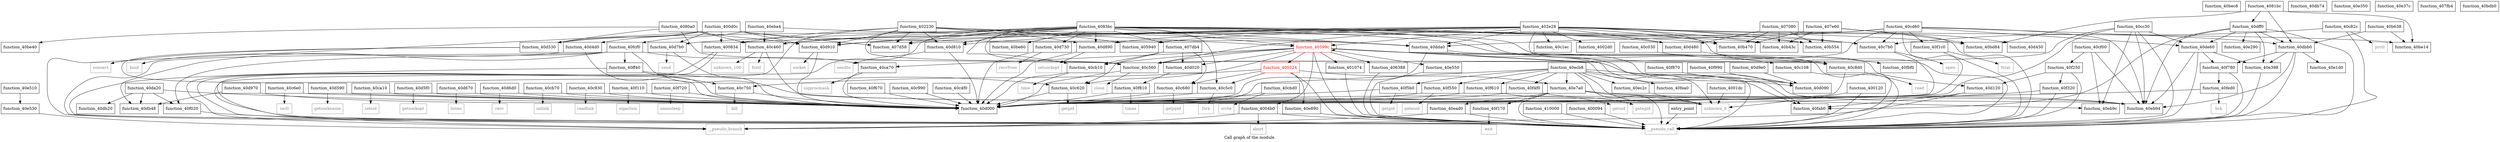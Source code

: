 digraph "Call graph of the module." {
  label="Call graph of the module.";
  node [shape=record];

  Node_function_40bec8 [label="{function_40bec8}"];
  Node_function_40cbd0 [label="{function_40cbd0}"];
  Node_function_40db48 [label="{function_40db48}"];
  Node_function_40be60 [label="{function_40be60}"];
  Node_function_40c030 [label="{function_40c030}"];
  Node_function_40c108 [label="{function_40c108}"];
  Node_function_40cc30 [label="{function_40cc30}"];
  Node_function_40da20 [label="{function_40da20}"];
  Node_function_40c1ec [label="{function_40c1ec}"];
  Node_function_40c460 [label="{function_40c460}"];
  Node_function_40c4f0 [label="{function_40c4f0}"];
  Node_function_40db20 [label="{function_40db20}"];
  Node_function_40c560 [label="{function_40c560}"];
  Node_function_40c5c0 [label="{function_40c5c0}"];
  Node_function_40c620 [label="{function_40c620}"];
  Node_function_40d970 [label="{function_40d970}"];
  Node_function_40c680 [label="{function_40c680}"];
  Node_function_40d4d0 [label="{function_40d4d0}"];
  Node_function_40cd60 [label="{function_40cd60}"];
  Node_function_40d7b0 [label="{function_40d7b0}"];
  Node_function_40cf00 [label="{function_40cf00}"];
  Node_function_40d530 [label="{function_40d530}"];
  Node_function_40c6e0 [label="{function_40c6e0}"];
  Node_function_40d590 [label="{function_40d590}"];
  Node_function_40c990 [label="{function_40c990}"];
  Node_function_40d000 [label="{function_40d000}"];
  Node_function_40d020 [label="{function_40d020}"];
  Node_function_40d810 [label="{function_40d810}"];
  Node_function_40d090 [label="{function_40d090}"];
  Node_function_40d9e0 [label="{function_40d9e0}"];
  Node_function_40c750 [label="{function_40c750}"];
  Node_function_40ca10 [label="{function_40ca10}"];
  Node_function_40d5f0 [label="{function_40d5f0}"];
  Node_function_40d120 [label="{function_40d120}"];
  Node_function_40ca70 [label="{function_40ca70}"];
  Node_function_40db74 [label="{function_40db74}"];
  Node_function_40c7b0 [label="{function_40c7b0}"];
  Node_function_40d670 [label="{function_40d670}"];
  Node_function_40cb10 [label="{function_40cb10}"];
  Node_function_40d6d0 [label="{function_40d6d0}"];
  Node_function_40c82c [label="{function_40c82c}"];
  Node_function_40cb70 [label="{function_40cb70}"];
  Node_function_40c8d0 [label="{function_40c8d0}"];
  Node_function_40c930 [label="{function_40c930}"];
  Node_function_40d730 [label="{function_40d730}"];
  Node_function_40d890 [label="{function_40d890}"];
  Node_function_40d450 [label="{function_40d450}"];
  Node_function_40d480 [label="{function_40d480}"];
  Node_function_40d910 [label="{function_40d910}"];
  Node_function_40e350 [label="{function_40e350}"];
  Node_function_40e37c [label="{function_40e37c}"];
  Node_function_40e398 [label="{function_40e398}"];
  Node_function_40e510 [label="{function_40e510}"];
  Node_function_40e530 [label="{function_40e530}"];
  Node_function_40e550 [label="{function_40e550}"];
  Node_fork [color="gray50", fontcolor="gray50", label="{fork}"];
  Node_getpid [color="gray50", fontcolor="gray50", label="{getpid}"];
  Node_function_40dbb0 [label="{function_40dbb0}"];
  Node_function_40dda0 [label="{function_40dda0}"];
  Node_function_40de60 [label="{function_40de60}"];
  Node_function_40dff0 [label="{function_40dff0}"];
  Node_function_40e1d0 [label="{function_40e1d0}"];
  Node_function_40e290 [label="{function_40e290}"];
  Node_geteuid [color="gray50", fontcolor="gray50", label="{geteuid}"];
  Node_getgid [color="gray50", fontcolor="gray50", label="{getgid}"];
  Node_getuid [color="gray50", fontcolor="gray50", label="{getuid}"];
  Node_nanosleep [color="gray50", fontcolor="gray50", label="{nanosleep}"];
  Node_times [color="gray50", fontcolor="gray50", label="{times}"];
  Node_brk [color="gray50", fontcolor="gray50", label="{brk}"];
  Node_abort [color="gray50", fontcolor="gray50", label="{abort}"];
  Node_function_40e7a0 [label="{function_40e7a0}"];
  Node_function_40e890 [label="{function_40e890}"];
  Node_function_40ead0 [label="{function_40ead0}"];
  Node_function_40eb94 [label="{function_40eb94}"];
  Node_function_40eb9c [label="{function_40eb9c}"];
  Node_function_40eba4 [label="{function_40eba4}"];
  Node_function_40ec2c [label="{function_40ec2c}"];
  Node_function_40ecb8 [label="{function_40ecb8}"];
  Node_function_40f020 [label="{function_40f020}"];
  Node_function_40f110 [label="{function_40f110}"];
  Node_function_40f170 [label="{function_40f170}"];
  Node_function_40f1c0 [label="{function_40f1c0}"];
  Node_function_40f250 [label="{function_40f250}"];
  Node_function_40f320 [label="{function_40f320}"];
  Node_function_40f4f0 [label="{function_40f4f0}"];
  Node_function_40f550 [label="{function_40f550}"];
  Node_function_40f5b0 [label="{function_40f5b0}"];
  Node_function_40f610 [label="{function_40f610}"];
  Node_function_40f670 [label="{function_40f670}"];
  Node_function_40f720 [label="{function_40f720}"];
  Node_function_40f780 [label="{function_40f780}"];
  Node_function_40f810 [label="{function_40f810}"];
  Node_function_40f870 [label="{function_40f870}"];
  Node_function_40f990 [label="{function_40f990}"];
  Node_function_40fab0 [label="{function_40fab0}"];
  Node_function_40fbf0 [label="{function_40fbf0}"];
  Node_function_40fcf0 [label="{function_40fcf0}"];
  Node_function_40fea0 [label="{function_40fea0}"];
  Node_function_40fed0 [label="{function_40fed0}"];
  Node_function_40ff40 [label="{function_40ff40}"];
  Node_function_410000 [label="{function_410000}"];
  Node_unknown_0 [color="gray50", fontcolor="gray50", label="{unknown_0}"];
  Node_unknown_100 [color="gray50", fontcolor="gray50", label="{unknown_100}"];
  Node_fcntl [color="gray50", fontcolor="gray50", label="{fcntl}"];
  Node_close [color="gray50", fontcolor="gray50", label="{close}"];
  Node_getppid [color="gray50", fontcolor="gray50", label="{getppid}"];
  Node_ioctl [color="gray50", fontcolor="gray50", label="{ioctl}"];
  Node_kill [color="gray50", fontcolor="gray50", label="{kill}"];
  Node_open [color="gray50", fontcolor="gray50", label="{open}"];
  Node_prctl [color="gray50", fontcolor="gray50", label="{prctl}"];
  Node_read [color="gray50", fontcolor="gray50", label="{read}"];
  Node_readlink [color="gray50", fontcolor="gray50", label="{readlink}"];
  Node_setsid [color="gray50", fontcolor="gray50", label="{setsid}"];
  Node_sigprocmask [color="gray50", fontcolor="gray50", label="{sigprocmask}"];
  Node_time [color="gray50", fontcolor="gray50", label="{time}"];
  Node_unlink [color="gray50", fontcolor="gray50", label="{unlink}"];
  Node_write [color="gray50", fontcolor="gray50", label="{write}"];
  Node_bind [color="gray50", fontcolor="gray50", label="{bind}"];
  Node_connect [color="gray50", fontcolor="gray50", label="{connect}"];
  Node_getsockname [color="gray50", fontcolor="gray50", label="{getsockname}"];
  Node_getsockopt [color="gray50", fontcolor="gray50", label="{getsockopt}"];
  Node_listen [color="gray50", fontcolor="gray50", label="{listen}"];
  Node_recv [color="gray50", fontcolor="gray50", label="{recv}"];
  Node_recvfrom [color="gray50", fontcolor="gray50", label="{recvfrom}"];
  Node_send [color="gray50", fontcolor="gray50", label="{send}"];
  Node_sendto [color="gray50", fontcolor="gray50", label="{sendto}"];
  Node_setsockopt [color="gray50", fontcolor="gray50", label="{setsockopt}"];
  Node_socket [color="gray50", fontcolor="gray50", label="{socket}"];
  Node_sigaction [color="gray50", fontcolor="gray50", label="{sigaction}"];
  Node_exit [color="gray50", fontcolor="gray50", label="{exit}"];
  Node_fstat [color="gray50", fontcolor="gray50", label="{fstat}"];
  Node_getegid [color="gray50", fontcolor="gray50", label="{getegid}"];
  Node___pseudo_call [color="gray50", fontcolor="gray50", label="{__pseudo_call}"];
  Node___pseudo_branch [color="gray50", fontcolor="gray50", label="{__pseudo_branch}"];
  Node_function_400094 [label="{function_400094}"];
  Node_function_400120 [label="{function_400120}"];
  Node_function_4001dc [label="{function_4001dc}"];
  Node_entry_point [label="{entry_point}"];
  Node_function_4002d0 [label="{function_4002d0}"];
  Node_function_400324 [color="red", fontcolor="red", label="{function_400324}"];
  Node_function_4004b0 [label="{function_4004b0}"];
  Node_function_407080 [label="{function_407080}"];
  Node_function_400834 [label="{function_400834}"];
  Node_function_400d0c [label="{function_400d0c}"];
  Node_function_401074 [label="{function_401074}"];
  Node_function_402230 [label="{function_402230}"];
  Node_function_402e28 [label="{function_402e28}"];
  Node_function_405940 [label="{function_405940}"];
  Node_function_40599c [color="red", fontcolor="red", label="{function_40599c}"];
  Node_function_406388 [label="{function_406388}"];
  Node_function_407d58 [label="{function_407d58}"];
  Node_function_407db4 [label="{function_407db4}"];
  Node_function_407e60 [label="{function_407e60}"];
  Node_function_407fb4 [label="{function_407fb4}"];
  Node_function_4080a0 [label="{function_4080a0}"];
  Node_function_4081bc [label="{function_4081bc}"];
  Node_function_4083bc [label="{function_4083bc}"];
  Node_function_40b43c [label="{function_40b43c}"];
  Node_function_40b470 [label="{function_40b470}"];
  Node_function_40b554 [label="{function_40b554}"];
  Node_function_40b638 [label="{function_40b638}"];
  Node_function_40bd84 [label="{function_40bd84}"];
  Node_function_40bdb0 [label="{function_40bdb0}"];
  Node_function_40be14 [label="{function_40be14}"];
  Node_function_40be40 [label="{function_40be40}"];
  Node_function_40cbd0 -> Node_function_40d000;
  Node_function_40cbd0 -> Node_write;
  Node_function_40c030 -> Node_function_40c8d0;
  Node_function_40c108 -> Node___pseudo_call;
  Node_function_40cc30 -> Node_function_40c560;
  Node_function_40cc30 -> Node_function_40d000;
  Node_function_40cc30 -> Node_function_40de60;
  Node_function_40cc30 -> Node_function_40eb94;
  Node_function_40cc30 -> Node_function_40eb9c;
  Node_function_40cc30 -> Node___pseudo_call;
  Node_function_40da20 -> Node_function_40db48;
  Node_function_40da20 -> Node_function_40db20;
  Node_function_40da20 -> Node_function_40d000;
  Node_function_40da20 -> Node_function_40f020;
  Node_function_40c460 -> Node_unknown_0;
  Node_function_40c460 -> Node_unknown_100;
  Node_function_40c460 -> Node_fcntl;
  Node_function_40c4f0 -> Node_function_40d000;
  Node_function_40c560 -> Node_function_40d000;
  Node_function_40c560 -> Node_close;
  Node_function_40c5c0 -> Node_function_40d000;
  Node_function_40c5c0 -> Node_fork;
  Node_function_40c620 -> Node_function_40d000;
  Node_function_40c620 -> Node_getpid;
  Node_function_40d970 -> Node_function_40db48;
  Node_function_40d970 -> Node_function_40d000;
  Node_function_40c680 -> Node_function_40d000;
  Node_function_40c680 -> Node_getppid;
  Node_function_40d4d0 -> Node_function_40d000;
  Node_function_40d4d0 -> Node_bind;
  Node_function_40cd60 -> Node_function_40c460;
  Node_function_40cd60 -> Node_function_40c560;
  Node_function_40cd60 -> Node_function_40d000;
  Node_function_40cd60 -> Node_function_40c7b0;
  Node_function_40cd60 -> Node_function_40dbb0;
  Node_function_40cd60 -> Node_function_40dda0;
  Node_function_40cd60 -> Node_function_40de60;
  Node_function_40cd60 -> Node_function_40eb94;
  Node_function_40cd60 -> Node_function_40f1c0;
  Node_function_40d7b0 -> Node_function_40d000;
  Node_function_40d7b0 -> Node_send;
  Node_function_40cf00 -> Node_function_40eb94;
  Node_function_40cf00 -> Node_function_40eb9c;
  Node_function_40cf00 -> Node_function_40f250;
  Node_function_40d530 -> Node_function_40d000;
  Node_function_40d530 -> Node_connect;
  Node_function_40c6e0 -> Node_function_40d000;
  Node_function_40c6e0 -> Node_ioctl;
  Node_function_40d590 -> Node_function_40d000;
  Node_function_40d590 -> Node_getsockname;
  Node_function_40c990 -> Node_function_40d000;
  Node_function_40d020 -> Node_function_40f810;
  Node_function_40d810 -> Node_function_40d000;
  Node_function_40d810 -> Node_sendto;
  Node_function_40d9e0 -> Node_function_40d090;
  Node_function_40c750 -> Node_function_40d000;
  Node_function_40c750 -> Node_kill;
  Node_function_40ca10 -> Node_function_40d000;
  Node_function_40ca10 -> Node_setsid;
  Node_function_40d5f0 -> Node_function_40d000;
  Node_function_40d5f0 -> Node_getsockopt;
  Node_function_40d120 -> Node_function_40fab0;
  Node_function_40d120 -> Node___pseudo_branch;
  Node_function_40ca70 -> Node_function_40d000;
  Node_function_40ca70 -> Node_sigprocmask;
  Node_function_40c7b0 -> Node_function_40d000;
  Node_function_40c7b0 -> Node_open;
  Node_function_40d670 -> Node_function_40d000;
  Node_function_40d670 -> Node_listen;
  Node_function_40cb10 -> Node_function_40d000;
  Node_function_40cb10 -> Node_time;
  Node_function_40d6d0 -> Node_function_40d000;
  Node_function_40d6d0 -> Node_recv;
  Node_function_40c82c -> Node_function_40c7b0;
  Node_function_40c82c -> Node_prctl;
  Node_function_40c82c -> Node___pseudo_call;
  Node_function_40cb70 -> Node_function_40d000;
  Node_function_40cb70 -> Node_unlink;
  Node_function_40c8d0 -> Node_function_40d000;
  Node_function_40c8d0 -> Node_read;
  Node_function_40c930 -> Node_function_40d000;
  Node_function_40c930 -> Node_readlink;
  Node_function_40d730 -> Node_function_40d000;
  Node_function_40d730 -> Node_recvfrom;
  Node_function_40d890 -> Node_function_40d000;
  Node_function_40d890 -> Node_setsockopt;
  Node_function_40d480 -> Node_function_40fbf0;
  Node_function_40d910 -> Node_function_40d000;
  Node_function_40d910 -> Node_socket;
  Node_function_40e398 -> Node___pseudo_call;
  Node_function_40e510 -> Node_function_40e530;
  Node_function_40e530 -> Node___pseudo_branch;
  Node_function_40e550 -> Node___pseudo_call;
  Node_function_40dbb0 -> Node_function_40e398;
  Node_function_40dbb0 -> Node_function_40e1d0;
  Node_function_40dbb0 -> Node_function_40eb94;
  Node_function_40dbb0 -> Node_function_40f780;
  Node_function_40dbb0 -> Node___pseudo_call;
  Node_function_40dda0 -> Node_function_40d000;
  Node_function_40dda0 -> Node_function_40d090;
  Node_function_40dda0 -> Node___pseudo_call;
  Node_function_40de60 -> Node_function_40e398;
  Node_function_40de60 -> Node_function_40eb94;
  Node_function_40de60 -> Node_function_40f780;
  Node_function_40de60 -> Node___pseudo_call;
  Node_function_40dff0 -> Node_function_40e398;
  Node_function_40dff0 -> Node_function_40dbb0;
  Node_function_40dff0 -> Node_function_40de60;
  Node_function_40dff0 -> Node_function_40e290;
  Node_function_40dff0 -> Node_function_40eb94;
  Node_function_40dff0 -> Node_function_40fab0;
  Node_function_40dff0 -> Node___pseudo_call;
  Node_function_40e7a0 -> Node_function_40ead0;
  Node_function_40e7a0 -> Node_function_40eb94;
  Node_function_40e7a0 -> Node_function_40eb9c;
  Node_function_40e7a0 -> Node_function_40f170;
  Node_function_40e7a0 -> Node_unknown_0;
  Node_function_40e7a0 -> Node___pseudo_call;
  Node_function_40e890 -> Node___pseudo_call;
  Node_function_40ead0 -> Node___pseudo_call;
  Node_function_40ead0 -> Node___pseudo_branch;
  Node_function_40eba4 -> Node_function_40c460;
  Node_function_40eba4 -> Node_function_40c7b0;
  Node_function_40eba4 -> Node_function_40fcf0;
  Node_function_40ec2c -> Node_unknown_0;
  Node_function_40ecb8 -> Node_function_40d000;
  Node_function_40ecb8 -> Node_function_40d090;
  Node_function_40ecb8 -> Node_function_40e7a0;
  Node_function_40ecb8 -> Node_function_40ec2c;
  Node_function_40ecb8 -> Node_function_40f4f0;
  Node_function_40ecb8 -> Node_function_40f550;
  Node_function_40ecb8 -> Node_function_40f5b0;
  Node_function_40ecb8 -> Node_function_40f610;
  Node_function_40ecb8 -> Node_function_40fab0;
  Node_function_40ecb8 -> Node_function_40fea0;
  Node_function_40ecb8 -> Node_unknown_0;
  Node_function_40ecb8 -> Node___pseudo_call;
  Node_function_40f020 -> Node___pseudo_call;
  Node_function_40f110 -> Node_function_40d000;
  Node_function_40f110 -> Node_sigaction;
  Node_function_40f170 -> Node_exit;
  Node_function_40f1c0 -> Node_fstat;
  Node_function_40f1c0 -> Node___pseudo_call;
  Node_function_40f250 -> Node_function_40d120;
  Node_function_40f250 -> Node_function_40f320;
  Node_function_40f250 -> Node___pseudo_call;
  Node_function_40f320 -> Node_function_40d000;
  Node_function_40f320 -> Node___pseudo_call;
  Node_function_40f4f0 -> Node_function_40d000;
  Node_function_40f4f0 -> Node_getegid;
  Node_function_40f550 -> Node_function_40d000;
  Node_function_40f550 -> Node_geteuid;
  Node_function_40f5b0 -> Node_function_40d000;
  Node_function_40f5b0 -> Node_getgid;
  Node_function_40f610 -> Node_function_40d000;
  Node_function_40f610 -> Node_getuid;
  Node_function_40f670 -> Node_function_40d000;
  Node_function_40f720 -> Node_function_40d000;
  Node_function_40f720 -> Node_nanosleep;
  Node_function_40f780 -> Node_function_40fed0;
  Node_function_40f780 -> Node___pseudo_call;
  Node_function_40f810 -> Node_function_40d000;
  Node_function_40f810 -> Node_times;
  Node_function_40f870 -> Node_function_40d090;
  Node_function_40f990 -> Node_function_40d090;
  Node_function_40fcf0 -> Node_function_40db48;
  Node_function_40fcf0 -> Node_function_40ca70;
  Node_function_40fcf0 -> Node_function_40eb94;
  Node_function_40fcf0 -> Node_function_40f020;
  Node_function_40fcf0 -> Node_function_40ff40;
  Node_function_40fcf0 -> Node___pseudo_call;
  Node_function_40fed0 -> Node_function_40d000;
  Node_function_40fed0 -> Node_brk;
  Node_function_40ff40 -> Node_function_40c620;
  Node_function_40ff40 -> Node_function_40c750;
  Node_function_40ff40 -> Node___pseudo_call;
  Node_function_410000 -> Node___pseudo_call;
  Node_function_400094 -> Node___pseudo_call;
  Node_function_400120 -> Node_unknown_0;
  Node_function_400120 -> Node___pseudo_call;
  Node_function_4001dc -> Node_unknown_0;
  Node_entry_point -> Node___pseudo_call;
  Node_function_400324 -> Node_function_40c5c0;
  Node_function_400324 -> Node_function_40c680;
  Node_function_400324 -> Node_function_40c750;
  Node_function_400324 -> Node_function_40e7a0;
  Node_function_400324 -> Node_function_40e890;
  Node_function_400324 -> Node___pseudo_call;
  Node_function_4004b0 -> Node_abort;
  Node_function_4004b0 -> Node___pseudo_call;
  Node_function_4004b0 -> Node___pseudo_branch;
  Node_function_407080 -> Node_function_40d480;
  Node_function_407080 -> Node___pseudo_call;
  Node_function_407080 -> Node_function_40b43c;
  Node_function_407080 -> Node_function_40b470;
  Node_function_407080 -> Node_function_40b554;
  Node_function_400834 -> Node___pseudo_call;
  Node_function_400834 -> Node___pseudo_branch;
  Node_function_400d0c -> Node_function_40d4d0;
  Node_function_400d0c -> Node_function_40d7b0;
  Node_function_400d0c -> Node_function_40d530;
  Node_function_400d0c -> Node_function_40d910;
  Node_function_400d0c -> Node_function_40dda0;
  Node_function_400d0c -> Node___pseudo_call;
  Node_function_400d0c -> Node_function_400834;
  Node_function_400d0c -> Node_function_407d58;
  Node_function_401074 -> Node___pseudo_call;
  Node_function_402230 -> Node_function_40c560;
  Node_function_402230 -> Node_function_40d810;
  Node_function_402230 -> Node_function_40d890;
  Node_function_402230 -> Node_function_40d910;
  Node_function_402230 -> Node_function_40dda0;
  Node_function_402230 -> Node___pseudo_call;
  Node_function_402230 -> Node_function_400834;
  Node_function_402230 -> Node_function_405940;
  Node_function_402230 -> Node_function_40599c;
  Node_function_402230 -> Node_function_407d58;
  Node_function_402e28 -> Node_function_40c1ec;
  Node_function_402e28 -> Node_function_40c560;
  Node_function_402e28 -> Node_function_40d810;
  Node_function_402e28 -> Node_function_40c7b0;
  Node_function_402e28 -> Node_function_40c8d0;
  Node_function_402e28 -> Node_function_40d890;
  Node_function_402e28 -> Node_function_40d480;
  Node_function_402e28 -> Node_function_40d910;
  Node_function_402e28 -> Node_function_40dda0;
  Node_function_402e28 -> Node___pseudo_call;
  Node_function_402e28 -> Node_function_4002d0;
  Node_function_402e28 -> Node_function_400834;
  Node_function_402e28 -> Node_function_405940;
  Node_function_402e28 -> Node_function_40599c;
  Node_function_402e28 -> Node_function_407d58;
  Node_function_402e28 -> Node_function_40b43c;
  Node_function_402e28 -> Node_function_40b470;
  Node_function_402e28 -> Node_function_40b554;
  Node_function_402e28 -> Node_function_40bd84;
  Node_function_402e28 -> Node_function_40be14;
  Node_function_40599c -> Node_function_40c560;
  Node_function_40599c -> Node_function_40c620;
  Node_function_40599c -> Node_function_40d020;
  Node_function_40599c -> Node_function_40ca70;
  Node_function_40599c -> Node_function_40cb10;
  Node_function_40599c -> Node_function_40c8d0;
  Node_function_40599c -> Node_function_40e550;
  Node_function_40599c -> Node_function_40eb94;
  Node_function_40599c -> Node_function_40fab0;
  Node_function_40599c -> Node_unknown_0;
  Node_function_40599c -> Node___pseudo_call;
  Node_function_40599c -> Node_function_400324;
  Node_function_40599c -> Node_function_4004b0;
  Node_function_40599c -> Node_function_401074;
  Node_function_40599c -> Node_function_40599c;
  Node_function_40599c -> Node_function_406388;
  Node_function_406388 -> Node___pseudo_call;
  Node_function_407db4 -> Node_function_40c620;
  Node_function_407db4 -> Node_function_40c680;
  Node_function_407db4 -> Node_function_40d020;
  Node_function_407db4 -> Node_function_40cb10;
  Node_function_407e60 -> Node_function_40d450;
  Node_function_407e60 -> Node_function_40b43c;
  Node_function_407e60 -> Node_function_40b470;
  Node_function_407e60 -> Node_function_40b554;
  Node_function_407e60 -> Node_function_40bd84;
  Node_function_4080a0 -> Node_function_40c460;
  Node_function_4080a0 -> Node_function_40c560;
  Node_function_4080a0 -> Node_function_40d530;
  Node_function_4080a0 -> Node_function_40d910;
  Node_function_4080a0 -> Node_function_40be40;
  Node_function_4081bc -> Node_function_40dbb0;
  Node_function_4081bc -> Node_function_40dff0;
  Node_function_4081bc -> Node_function_40bd84;
  Node_function_4081bc -> Node_function_40be14;
  Node_function_4083bc -> Node_function_40be60;
  Node_function_4083bc -> Node_function_40c108;
  Node_function_4083bc -> Node_function_40c460;
  Node_function_4083bc -> Node_function_40c560;
  Node_function_4083bc -> Node_function_40c5c0;
  Node_function_4083bc -> Node_function_40d7b0;
  Node_function_4083bc -> Node_function_40d530;
  Node_function_4083bc -> Node_function_40d810;
  Node_function_4083bc -> Node_function_40d120;
  Node_function_4083bc -> Node_function_40cb10;
  Node_function_4083bc -> Node_function_40d730;
  Node_function_4083bc -> Node_function_40d890;
  Node_function_4083bc -> Node_function_40d480;
  Node_function_4083bc -> Node_function_40d910;
  Node_function_4083bc -> Node_function_40dda0;
  Node_function_4083bc -> Node___pseudo_call;
  Node_function_4083bc -> Node___pseudo_branch;
  Node_function_4083bc -> Node_function_40599c;
  Node_function_4083bc -> Node_function_407d58;
  Node_function_4083bc -> Node_function_407db4;
  Node_function_4083bc -> Node_function_40b43c;
  Node_function_4083bc -> Node_function_40b470;
  Node_function_4083bc -> Node_function_40b554;
  Node_function_40b638 -> Node_function_40dbb0;
  Node_function_40b638 -> Node_function_40be14;
}

